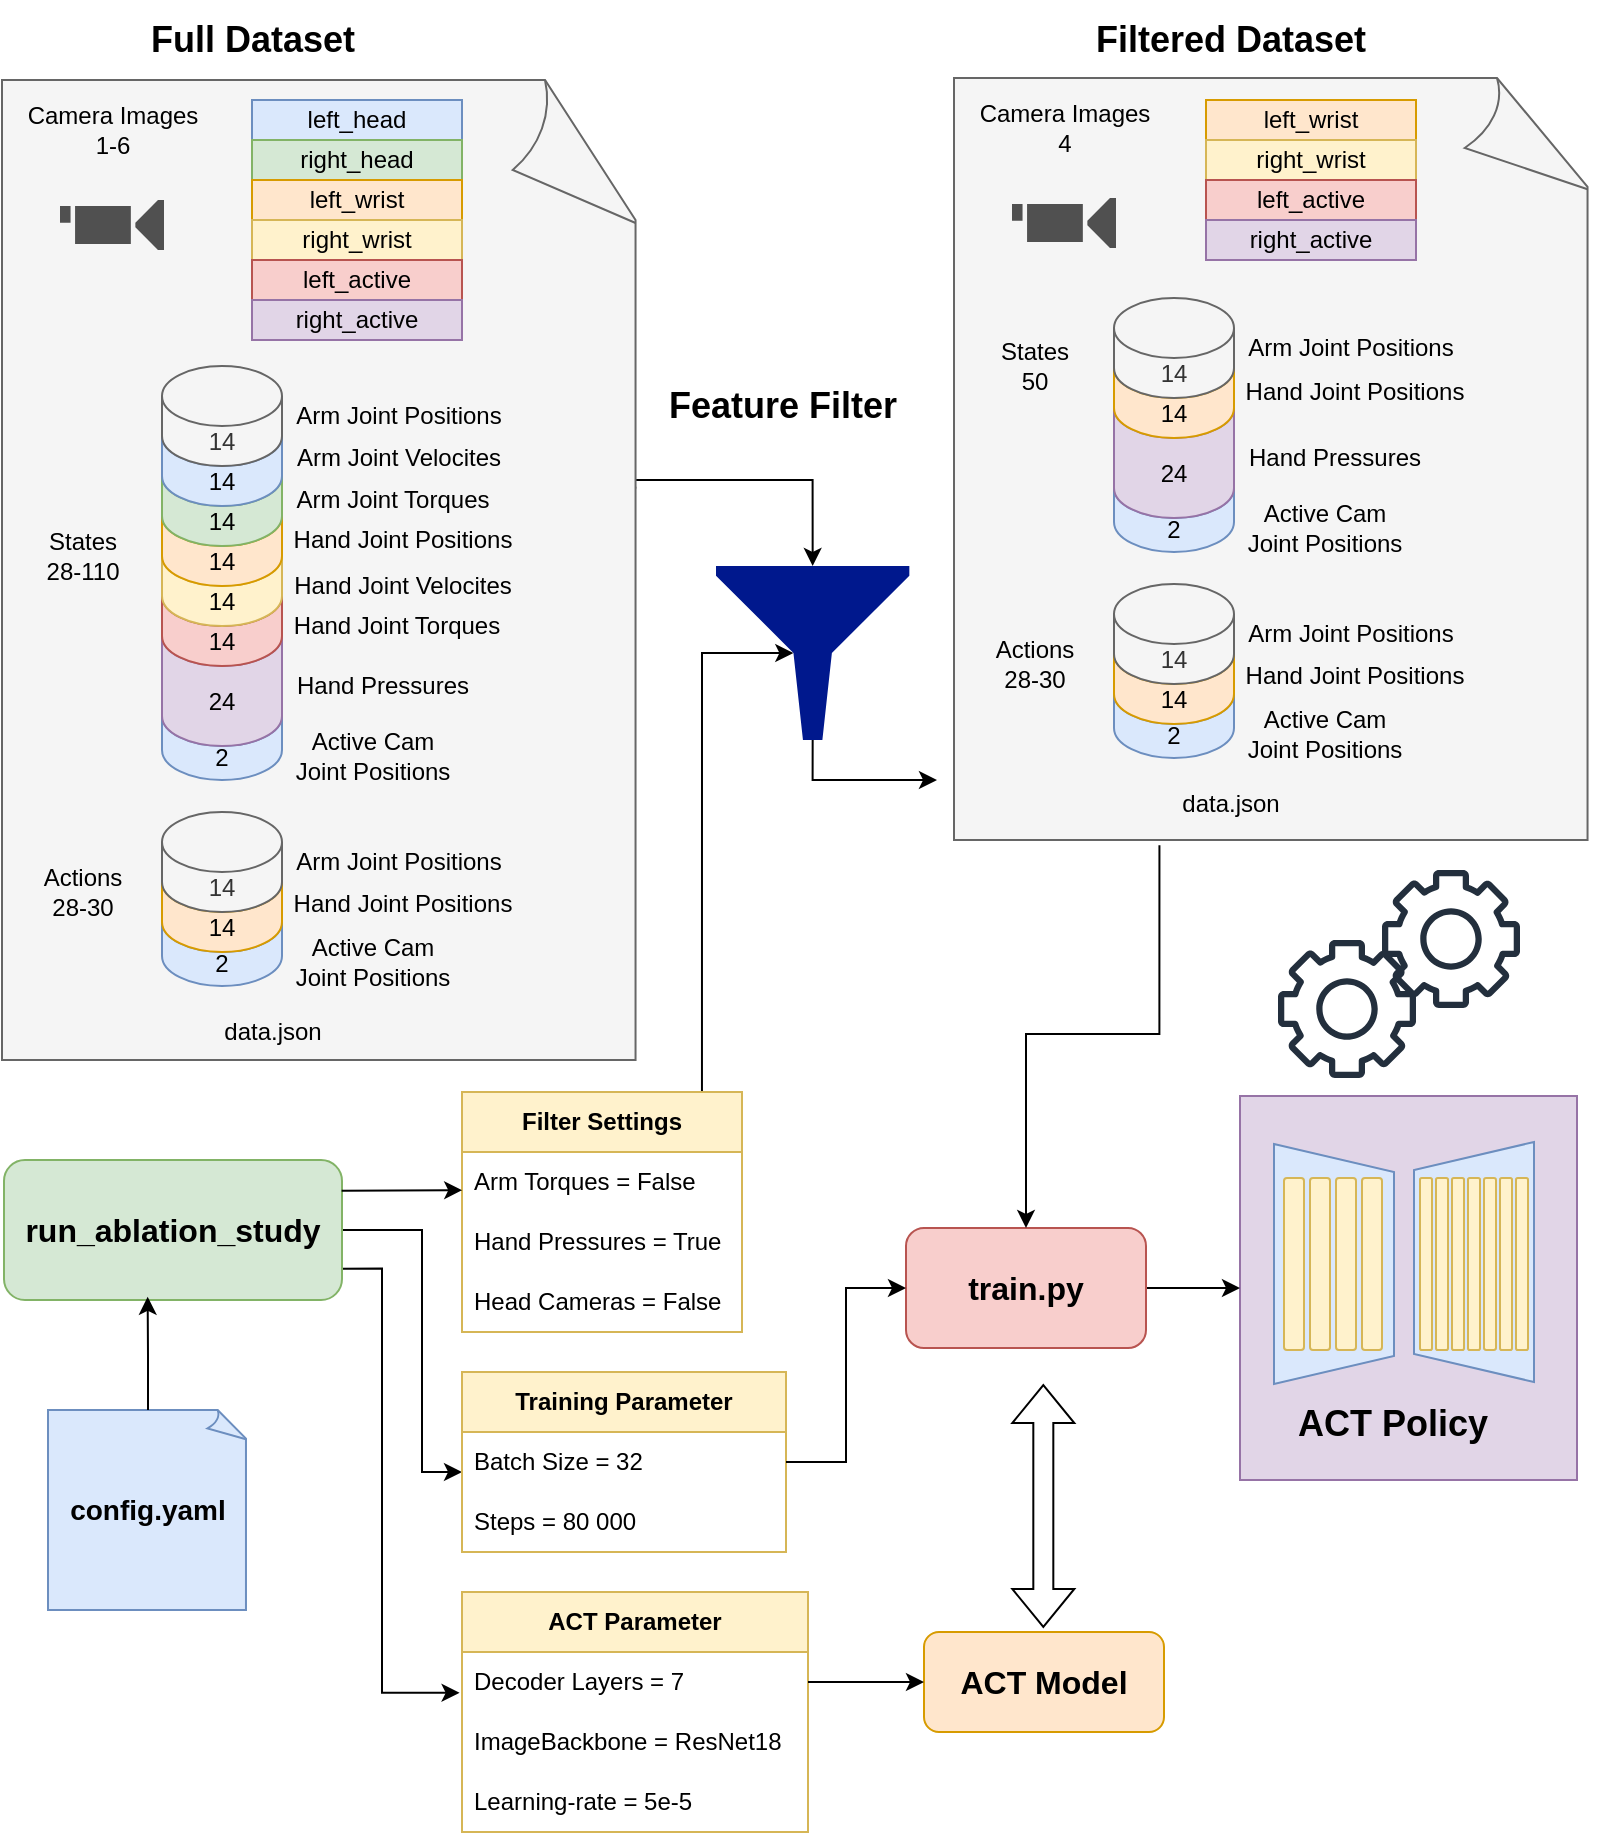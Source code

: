 <mxfile version="28.1.2">
  <diagram name="Bip-ACT-Architecture" id="gT_64YqKhKB-KRTLa8XP">
    <mxGraphModel dx="1595" dy="998" grid="1" gridSize="10" guides="1" tooltips="1" connect="1" arrows="1" fold="1" page="1" pageScale="1" pageWidth="810" pageHeight="925" math="0" shadow="0">
      <root>
        <mxCell id="0" />
        <mxCell id="1" parent="0" />
        <mxCell id="4KxzYod9J9JX9YI3FSrh-114" value="" style="rounded=0;whiteSpace=wrap;html=1;fillColor=#e1d5e7;strokeColor=#9673a6;" parent="1" vertex="1">
          <mxGeometry x="627" y="549" width="168.5" height="192" as="geometry" />
        </mxCell>
        <mxCell id="4KxzYod9J9JX9YI3FSrh-44" value="" style="edgeStyle=orthogonalEdgeStyle;rounded=0;orthogonalLoop=1;jettySize=auto;html=1;entryX=0.5;entryY=0;entryDx=0;entryDy=0;entryPerimeter=0;exitX=0.991;exitY=0.416;exitDx=0;exitDy=0;exitPerimeter=0;" parent="1" source="4KxzYod9J9JX9YI3FSrh-20" target="4KxzYod9J9JX9YI3FSrh-2" edge="1">
          <mxGeometry relative="1" as="geometry">
            <Array as="points">
              <mxPoint x="324" y="245" />
              <mxPoint x="324" y="241" />
              <mxPoint x="413" y="241" />
            </Array>
          </mxGeometry>
        </mxCell>
        <mxCell id="4KxzYod9J9JX9YI3FSrh-20" value="" style="whiteSpace=wrap;html=1;shape=mxgraph.basic.document;fillColor=#f5f5f5;fontColor=#333333;strokeColor=#666666;" parent="1" vertex="1">
          <mxGeometry x="8" y="41" width="320" height="490" as="geometry" />
        </mxCell>
        <mxCell id="4KxzYod9J9JX9YI3FSrh-41" value="2" style="shape=cylinder3;whiteSpace=wrap;html=1;boundedLbl=1;backgroundOutline=1;size=15;fillColor=#dae8fc;strokeColor=#6c8ebf;" parent="1" vertex="1">
          <mxGeometry x="88" y="344" width="60" height="47" as="geometry" />
        </mxCell>
        <mxCell id="4KxzYod9J9JX9YI3FSrh-103" style="edgeStyle=orthogonalEdgeStyle;rounded=0;orthogonalLoop=1;jettySize=auto;html=1;exitX=0.5;exitY=1;exitDx=0;exitDy=0;exitPerimeter=0;" parent="1" source="4KxzYod9J9JX9YI3FSrh-2" edge="1">
          <mxGeometry relative="1" as="geometry">
            <mxPoint x="475" y="391" as="targetPoint" />
          </mxGeometry>
        </mxCell>
        <mxCell id="4KxzYod9J9JX9YI3FSrh-2" value="" style="sketch=0;aspect=fixed;pointerEvents=1;shadow=0;dashed=0;html=1;strokeColor=none;labelPosition=center;verticalLabelPosition=bottom;verticalAlign=top;align=center;fillColor=#00188D;shape=mxgraph.mscae.enterprise.filter" parent="1" vertex="1">
          <mxGeometry x="365" y="284" width="96.67" height="87" as="geometry" />
        </mxCell>
        <mxCell id="4KxzYod9J9JX9YI3FSrh-4" value="24" style="shape=cylinder3;whiteSpace=wrap;html=1;boundedLbl=1;backgroundOutline=1;size=15;fillColor=#e1d5e7;strokeColor=#9673a6;" parent="1" vertex="1">
          <mxGeometry x="88" y="304" width="60" height="70" as="geometry" />
        </mxCell>
        <mxCell id="4KxzYod9J9JX9YI3FSrh-5" value="&lt;b&gt;&lt;font style=&quot;font-size: 14px;&quot;&gt;config.yaml&lt;/font&gt;&lt;/b&gt;" style="whiteSpace=wrap;html=1;shape=mxgraph.basic.document;fillColor=#dae8fc;strokeColor=#6c8ebf;" parent="1" vertex="1">
          <mxGeometry x="31" y="706" width="100" height="100" as="geometry" />
        </mxCell>
        <mxCell id="4KxzYod9J9JX9YI3FSrh-120" style="edgeStyle=orthogonalEdgeStyle;rounded=0;orthogonalLoop=1;jettySize=auto;html=1;exitX=1;exitY=0.5;exitDx=0;exitDy=0;entryX=0;entryY=0.5;entryDx=0;entryDy=0;" parent="1" source="4KxzYod9J9JX9YI3FSrh-8" target="4KxzYod9J9JX9YI3FSrh-114" edge="1">
          <mxGeometry relative="1" as="geometry" />
        </mxCell>
        <mxCell id="4KxzYod9J9JX9YI3FSrh-8" value="&lt;b&gt;&lt;font style=&quot;font-size: 16px;&quot;&gt;train.py&lt;/font&gt;&lt;/b&gt;" style="rounded=1;whiteSpace=wrap;html=1;fillColor=#f8cecc;strokeColor=#b85450;" parent="1" vertex="1">
          <mxGeometry x="460" y="615" width="120" height="60" as="geometry" />
        </mxCell>
        <mxCell id="4KxzYod9J9JX9YI3FSrh-10" value="&lt;b&gt;&lt;font style=&quot;font-size: 18px;&quot;&gt;Full Dataset&lt;/font&gt;&lt;/b&gt;" style="text;html=1;align=center;verticalAlign=middle;resizable=0;points=[];autosize=1;strokeColor=none;fillColor=none;" parent="1" vertex="1">
          <mxGeometry x="68" y="1" width="130" height="40" as="geometry" />
        </mxCell>
        <mxCell id="4KxzYod9J9JX9YI3FSrh-15" value="Hand Pressures" style="text;html=1;align=center;verticalAlign=middle;resizable=0;points=[];autosize=1;strokeColor=none;fillColor=none;" parent="1" vertex="1">
          <mxGeometry x="143" y="329" width="110" height="30" as="geometry" />
        </mxCell>
        <mxCell id="4KxzYod9J9JX9YI3FSrh-17" value="Arm Joint Velocites" style="text;html=1;align=center;verticalAlign=middle;resizable=0;points=[];autosize=1;strokeColor=none;fillColor=none;" parent="1" vertex="1">
          <mxGeometry x="141" y="215" width="130" height="30" as="geometry" />
        </mxCell>
        <mxCell id="4KxzYod9J9JX9YI3FSrh-18" value="" style="sketch=0;pointerEvents=1;shadow=0;dashed=0;html=1;strokeColor=none;fillColor=#505050;labelPosition=center;verticalLabelPosition=bottom;verticalAlign=top;outlineConnect=0;align=center;shape=mxgraph.office.devices.video_camera;" parent="1" vertex="1">
          <mxGeometry x="37" y="101" width="52" height="25" as="geometry" />
        </mxCell>
        <mxCell id="4KxzYod9J9JX9YI3FSrh-21" value="data.json" style="text;html=1;align=center;verticalAlign=middle;resizable=0;points=[];autosize=1;strokeColor=none;fillColor=none;" parent="1" vertex="1">
          <mxGeometry x="108" y="502" width="70" height="30" as="geometry" />
        </mxCell>
        <mxCell id="4KxzYod9J9JX9YI3FSrh-22" value="States&lt;div&gt;28-110&lt;/div&gt;" style="text;html=1;align=center;verticalAlign=middle;resizable=0;points=[];autosize=1;strokeColor=none;fillColor=none;" parent="1" vertex="1">
          <mxGeometry x="18" y="259" width="60" height="40" as="geometry" />
        </mxCell>
        <mxCell id="4KxzYod9J9JX9YI3FSrh-23" value="Actions&lt;div&gt;28-30&lt;/div&gt;" style="text;html=1;align=center;verticalAlign=middle;resizable=0;points=[];autosize=1;strokeColor=none;fillColor=none;" parent="1" vertex="1">
          <mxGeometry x="18" y="427" width="60" height="40" as="geometry" />
        </mxCell>
        <mxCell id="4KxzYod9J9JX9YI3FSrh-24" value="Camera Images&lt;div&gt;1-6&lt;/div&gt;" style="text;html=1;align=center;verticalAlign=middle;resizable=0;points=[];autosize=1;strokeColor=none;fillColor=none;" parent="1" vertex="1">
          <mxGeometry x="8" y="46" width="110" height="40" as="geometry" />
        </mxCell>
        <mxCell id="4KxzYod9J9JX9YI3FSrh-25" value="left_head" style="rounded=0;whiteSpace=wrap;html=1;fillColor=#dae8fc;strokeColor=#6c8ebf;" parent="1" vertex="1">
          <mxGeometry x="133" y="51" width="105" height="20" as="geometry" />
        </mxCell>
        <mxCell id="4KxzYod9J9JX9YI3FSrh-26" value="right_head" style="rounded=0;whiteSpace=wrap;html=1;fillColor=#d5e8d4;strokeColor=#82b366;" parent="1" vertex="1">
          <mxGeometry x="133" y="71" width="105" height="20" as="geometry" />
        </mxCell>
        <mxCell id="4KxzYod9J9JX9YI3FSrh-27" value="left_wrist" style="rounded=0;whiteSpace=wrap;html=1;fillColor=#ffe6cc;strokeColor=#d79b00;" parent="1" vertex="1">
          <mxGeometry x="133" y="91" width="105" height="20" as="geometry" />
        </mxCell>
        <mxCell id="4KxzYod9J9JX9YI3FSrh-28" value="right_wrist" style="rounded=0;whiteSpace=wrap;html=1;fillColor=#fff2cc;strokeColor=#d6b656;" parent="1" vertex="1">
          <mxGeometry x="133" y="111" width="105" height="20" as="geometry" />
        </mxCell>
        <mxCell id="4KxzYod9J9JX9YI3FSrh-29" value="left_active" style="rounded=0;whiteSpace=wrap;html=1;fillColor=#f8cecc;strokeColor=#b85450;" parent="1" vertex="1">
          <mxGeometry x="133" y="131" width="105" height="20" as="geometry" />
        </mxCell>
        <mxCell id="4KxzYod9J9JX9YI3FSrh-30" value="right_active" style="rounded=0;whiteSpace=wrap;html=1;fillColor=#e1d5e7;strokeColor=#9673a6;" parent="1" vertex="1">
          <mxGeometry x="133" y="151" width="105" height="20" as="geometry" />
        </mxCell>
        <mxCell id="4KxzYod9J9JX9YI3FSrh-32" value="14" style="shape=cylinder3;whiteSpace=wrap;html=1;boundedLbl=1;backgroundOutline=1;size=15;fillColor=#f8cecc;strokeColor=#b85450;" parent="1" vertex="1">
          <mxGeometry x="88" y="284" width="60" height="50" as="geometry" />
        </mxCell>
        <mxCell id="4KxzYod9J9JX9YI3FSrh-31" value="Arm Joint Torques" style="text;html=1;align=center;verticalAlign=middle;resizable=0;points=[];autosize=1;strokeColor=none;fillColor=none;" parent="1" vertex="1">
          <mxGeometry x="143" y="236" width="120" height="30" as="geometry" />
        </mxCell>
        <mxCell id="4KxzYod9J9JX9YI3FSrh-33" value="14" style="shape=cylinder3;whiteSpace=wrap;html=1;boundedLbl=1;backgroundOutline=1;size=15;fillColor=#fff2cc;strokeColor=#d6b656;" parent="1" vertex="1">
          <mxGeometry x="88" y="264" width="60" height="50" as="geometry" />
        </mxCell>
        <mxCell id="4KxzYod9J9JX9YI3FSrh-14" value="14" style="shape=cylinder3;whiteSpace=wrap;html=1;boundedLbl=1;backgroundOutline=1;size=15;fillColor=#ffe6cc;strokeColor=#d79b00;" parent="1" vertex="1">
          <mxGeometry x="88" y="244" width="60" height="50" as="geometry" />
        </mxCell>
        <mxCell id="4KxzYod9J9JX9YI3FSrh-16" value="14" style="shape=cylinder3;whiteSpace=wrap;html=1;boundedLbl=1;backgroundOutline=1;size=15;fillColor=#d5e8d4;strokeColor=#82b366;" parent="1" vertex="1">
          <mxGeometry x="88" y="224" width="60" height="50" as="geometry" />
        </mxCell>
        <mxCell id="4KxzYod9J9JX9YI3FSrh-34" value="14" style="shape=cylinder3;whiteSpace=wrap;html=1;boundedLbl=1;backgroundOutline=1;size=15;fillColor=#dae8fc;strokeColor=#6c8ebf;" parent="1" vertex="1">
          <mxGeometry x="88" y="204" width="60" height="50" as="geometry" />
        </mxCell>
        <mxCell id="4KxzYod9J9JX9YI3FSrh-35" value="Arm Joint Positions" style="text;html=1;align=center;verticalAlign=middle;resizable=0;points=[];autosize=1;strokeColor=none;fillColor=none;" parent="1" vertex="1">
          <mxGeometry x="141" y="194" width="130" height="30" as="geometry" />
        </mxCell>
        <mxCell id="4KxzYod9J9JX9YI3FSrh-37" value="Hand Joint Velocites" style="text;html=1;align=center;verticalAlign=middle;resizable=0;points=[];autosize=1;strokeColor=none;fillColor=none;" parent="1" vertex="1">
          <mxGeometry x="143" y="279" width="130" height="30" as="geometry" />
        </mxCell>
        <mxCell id="4KxzYod9J9JX9YI3FSrh-38" value="Hand Joint Torques" style="text;html=1;align=center;verticalAlign=middle;resizable=0;points=[];autosize=1;strokeColor=none;fillColor=none;" parent="1" vertex="1">
          <mxGeometry x="140" y="299" width="130" height="30" as="geometry" />
        </mxCell>
        <mxCell id="4KxzYod9J9JX9YI3FSrh-39" value="Hand Joint Positions" style="text;html=1;align=center;verticalAlign=middle;resizable=0;points=[];autosize=1;strokeColor=none;fillColor=none;" parent="1" vertex="1">
          <mxGeometry x="143" y="256" width="130" height="30" as="geometry" />
        </mxCell>
        <mxCell id="4KxzYod9J9JX9YI3FSrh-40" value="14" style="shape=cylinder3;whiteSpace=wrap;html=1;boundedLbl=1;backgroundOutline=1;size=15;fillColor=#f5f5f5;strokeColor=#666666;fontColor=#333333;" parent="1" vertex="1">
          <mxGeometry x="88" y="184" width="60" height="50" as="geometry" />
        </mxCell>
        <mxCell id="4KxzYod9J9JX9YI3FSrh-42" value="Active Cam&lt;div&gt;Joint Positions&lt;/div&gt;" style="text;html=1;align=center;verticalAlign=middle;resizable=0;points=[];autosize=1;strokeColor=none;fillColor=none;" parent="1" vertex="1">
          <mxGeometry x="143" y="359" width="100" height="40" as="geometry" />
        </mxCell>
        <mxCell id="4KxzYod9J9JX9YI3FSrh-43" value="&lt;font style=&quot;font-size: 18px;&quot;&gt;&lt;b style=&quot;&quot;&gt;Feature Filter&lt;/b&gt;&lt;/font&gt;" style="text;html=1;align=center;verticalAlign=middle;resizable=0;points=[];autosize=1;strokeColor=none;fillColor=none;" parent="1" vertex="1">
          <mxGeometry x="328" y="184" width="140" height="40" as="geometry" />
        </mxCell>
        <mxCell id="4KxzYod9J9JX9YI3FSrh-45" value="2" style="shape=cylinder3;whiteSpace=wrap;html=1;boundedLbl=1;backgroundOutline=1;size=15;fillColor=#dae8fc;strokeColor=#6c8ebf;" parent="1" vertex="1">
          <mxGeometry x="88" y="447" width="60" height="47" as="geometry" />
        </mxCell>
        <mxCell id="4KxzYod9J9JX9YI3FSrh-46" value="14" style="shape=cylinder3;whiteSpace=wrap;html=1;boundedLbl=1;backgroundOutline=1;size=15;fillColor=#ffe6cc;strokeColor=#d79b00;" parent="1" vertex="1">
          <mxGeometry x="88" y="427" width="60" height="50" as="geometry" />
        </mxCell>
        <mxCell id="4KxzYod9J9JX9YI3FSrh-47" value="Arm Joint Positions" style="text;html=1;align=center;verticalAlign=middle;resizable=0;points=[];autosize=1;strokeColor=none;fillColor=none;" parent="1" vertex="1">
          <mxGeometry x="141" y="417" width="130" height="30" as="geometry" />
        </mxCell>
        <mxCell id="4KxzYod9J9JX9YI3FSrh-48" value="Hand Joint Positions" style="text;html=1;align=center;verticalAlign=middle;resizable=0;points=[];autosize=1;strokeColor=none;fillColor=none;" parent="1" vertex="1">
          <mxGeometry x="143" y="438" width="130" height="30" as="geometry" />
        </mxCell>
        <mxCell id="4KxzYod9J9JX9YI3FSrh-49" value="14" style="shape=cylinder3;whiteSpace=wrap;html=1;boundedLbl=1;backgroundOutline=1;size=15;fillColor=#f5f5f5;strokeColor=#666666;fontColor=#333333;" parent="1" vertex="1">
          <mxGeometry x="88" y="407" width="60" height="50" as="geometry" />
        </mxCell>
        <mxCell id="4KxzYod9J9JX9YI3FSrh-50" value="Active Cam&lt;div&gt;Joint Positions&lt;/div&gt;" style="text;html=1;align=center;verticalAlign=middle;resizable=0;points=[];autosize=1;strokeColor=none;fillColor=none;" parent="1" vertex="1">
          <mxGeometry x="143" y="462" width="100" height="40" as="geometry" />
        </mxCell>
        <mxCell id="OsjNQ7yL5HzrJW9Y9b05-1" style="edgeStyle=orthogonalEdgeStyle;rounded=0;orthogonalLoop=1;jettySize=auto;html=1;exitX=0.996;exitY=0.776;exitDx=0;exitDy=0;entryX=-0.007;entryY=0.681;entryDx=0;entryDy=0;entryPerimeter=0;exitPerimeter=0;" edge="1" parent="1" source="4KxzYod9J9JX9YI3FSrh-51" target="4KxzYod9J9JX9YI3FSrh-60">
          <mxGeometry relative="1" as="geometry">
            <mxPoint x="218" y="847" as="targetPoint" />
            <mxPoint x="177.5" y="623.5" as="sourcePoint" />
            <Array as="points">
              <mxPoint x="198" y="635" />
              <mxPoint x="198" y="847" />
            </Array>
          </mxGeometry>
        </mxCell>
        <mxCell id="OsjNQ7yL5HzrJW9Y9b05-2" style="edgeStyle=orthogonalEdgeStyle;rounded=0;orthogonalLoop=1;jettySize=auto;html=1;exitX=1;exitY=0.5;exitDx=0;exitDy=0;entryX=0;entryY=0.667;entryDx=0;entryDy=0;entryPerimeter=0;" edge="1" parent="1" source="4KxzYod9J9JX9YI3FSrh-51" target="4KxzYod9J9JX9YI3FSrh-64">
          <mxGeometry relative="1" as="geometry">
            <mxPoint x="218" y="737" as="targetPoint" />
            <Array as="points">
              <mxPoint x="218" y="616" />
              <mxPoint x="218" y="737" />
            </Array>
          </mxGeometry>
        </mxCell>
        <mxCell id="4KxzYod9J9JX9YI3FSrh-51" value="&lt;font style=&quot;font-size: 16px;&quot;&gt;&lt;b&gt;run_ablation_study&lt;/b&gt;&lt;/font&gt;" style="rounded=1;whiteSpace=wrap;html=1;fillColor=#d5e8d4;strokeColor=#82b366;" parent="1" vertex="1">
          <mxGeometry x="9" y="581" width="169" height="70" as="geometry" />
        </mxCell>
        <mxCell id="4KxzYod9J9JX9YI3FSrh-67" style="edgeStyle=orthogonalEdgeStyle;rounded=0;orthogonalLoop=1;jettySize=auto;html=1;exitX=0.857;exitY=0;exitDx=0;exitDy=0;entryX=0.4;entryY=0.5;entryDx=0;entryDy=0;entryPerimeter=0;exitPerimeter=0;" parent="1" source="4KxzYod9J9JX9YI3FSrh-54" target="4KxzYod9J9JX9YI3FSrh-2" edge="1">
          <mxGeometry relative="1" as="geometry">
            <mxPoint x="408" y="322" as="targetPoint" />
            <mxPoint x="408" y="542" as="sourcePoint" />
            <Array as="points">
              <mxPoint x="358" y="328" />
            </Array>
          </mxGeometry>
        </mxCell>
        <mxCell id="4KxzYod9J9JX9YI3FSrh-54" value="&lt;b&gt;Filter Settings&lt;/b&gt;" style="swimlane;fontStyle=0;childLayout=stackLayout;horizontal=1;startSize=30;horizontalStack=0;resizeParent=1;resizeParentMax=0;resizeLast=0;collapsible=1;marginBottom=0;whiteSpace=wrap;html=1;fillColor=#fff2cc;strokeColor=#d6b656;" parent="1" vertex="1">
          <mxGeometry x="238" y="547" width="140" height="120" as="geometry" />
        </mxCell>
        <mxCell id="4KxzYod9J9JX9YI3FSrh-55" value="Arm Torques = False" style="text;strokeColor=none;fillColor=none;align=left;verticalAlign=middle;spacingLeft=4;spacingRight=4;overflow=hidden;points=[[0,0.5],[1,0.5]];portConstraint=eastwest;rotatable=0;whiteSpace=wrap;html=1;" parent="4KxzYod9J9JX9YI3FSrh-54" vertex="1">
          <mxGeometry y="30" width="140" height="30" as="geometry" />
        </mxCell>
        <mxCell id="4KxzYod9J9JX9YI3FSrh-56" value="Hand Pressures = True" style="text;strokeColor=none;fillColor=none;align=left;verticalAlign=middle;spacingLeft=4;spacingRight=4;overflow=hidden;points=[[0,0.5],[1,0.5]];portConstraint=eastwest;rotatable=0;whiteSpace=wrap;html=1;" parent="4KxzYod9J9JX9YI3FSrh-54" vertex="1">
          <mxGeometry y="60" width="140" height="30" as="geometry" />
        </mxCell>
        <mxCell id="4KxzYod9J9JX9YI3FSrh-57" value="Head Cameras = False" style="text;strokeColor=none;fillColor=none;align=left;verticalAlign=middle;spacingLeft=4;spacingRight=4;overflow=hidden;points=[[0,0.5],[1,0.5]];portConstraint=eastwest;rotatable=0;whiteSpace=wrap;html=1;" parent="4KxzYod9J9JX9YI3FSrh-54" vertex="1">
          <mxGeometry y="90" width="140" height="30" as="geometry" />
        </mxCell>
        <mxCell id="4KxzYod9J9JX9YI3FSrh-58" style="edgeStyle=orthogonalEdgeStyle;rounded=0;orthogonalLoop=1;jettySize=auto;html=1;exitX=0.999;exitY=0.22;exitDx=0;exitDy=0;entryX=0.001;entryY=0.635;entryDx=0;entryDy=0;entryPerimeter=0;exitPerimeter=0;" parent="1" source="4KxzYod9J9JX9YI3FSrh-51" target="4KxzYod9J9JX9YI3FSrh-55" edge="1">
          <mxGeometry relative="1" as="geometry">
            <Array as="points">
              <mxPoint x="238" y="596" />
            </Array>
          </mxGeometry>
        </mxCell>
        <mxCell id="4KxzYod9J9JX9YI3FSrh-59" value="&lt;b&gt;ACT Parameter&lt;/b&gt;" style="swimlane;fontStyle=0;childLayout=stackLayout;horizontal=1;startSize=30;horizontalStack=0;resizeParent=1;resizeParentMax=0;resizeLast=0;collapsible=1;marginBottom=0;whiteSpace=wrap;html=1;fillColor=#fff2cc;strokeColor=#d6b656;" parent="1" vertex="1">
          <mxGeometry x="238" y="797" width="173" height="120" as="geometry" />
        </mxCell>
        <mxCell id="4KxzYod9J9JX9YI3FSrh-60" value="&lt;span style=&quot;background-color: transparent; color: light-dark(rgb(0, 0, 0), rgb(255, 255, 255));&quot;&gt;Decoder Layers = 7&lt;/span&gt;" style="text;strokeColor=none;fillColor=none;align=left;verticalAlign=middle;spacingLeft=4;spacingRight=4;overflow=hidden;points=[[0,0.5],[1,0.5]];portConstraint=eastwest;rotatable=0;whiteSpace=wrap;html=1;" parent="4KxzYod9J9JX9YI3FSrh-59" vertex="1">
          <mxGeometry y="30" width="173" height="30" as="geometry" />
        </mxCell>
        <mxCell id="4KxzYod9J9JX9YI3FSrh-61" value="ImageBackbone = ResNet18" style="text;strokeColor=none;fillColor=none;align=left;verticalAlign=middle;spacingLeft=4;spacingRight=4;overflow=hidden;points=[[0,0.5],[1,0.5]];portConstraint=eastwest;rotatable=0;whiteSpace=wrap;html=1;" parent="4KxzYod9J9JX9YI3FSrh-59" vertex="1">
          <mxGeometry y="60" width="173" height="30" as="geometry" />
        </mxCell>
        <mxCell id="4KxzYod9J9JX9YI3FSrh-62" value="Learning-rate = 5e-5" style="text;strokeColor=none;fillColor=none;align=left;verticalAlign=middle;spacingLeft=4;spacingRight=4;overflow=hidden;points=[[0,0.5],[1,0.5]];portConstraint=eastwest;rotatable=0;whiteSpace=wrap;html=1;" parent="4KxzYod9J9JX9YI3FSrh-59" vertex="1">
          <mxGeometry y="90" width="173" height="30" as="geometry" />
        </mxCell>
        <mxCell id="4KxzYod9J9JX9YI3FSrh-63" value="&lt;b&gt;Training Parameter&lt;/b&gt;" style="swimlane;fontStyle=0;childLayout=stackLayout;horizontal=1;startSize=30;horizontalStack=0;resizeParent=1;resizeParentMax=0;resizeLast=0;collapsible=1;marginBottom=0;whiteSpace=wrap;html=1;fillColor=#fff2cc;strokeColor=#d6b656;" parent="1" vertex="1">
          <mxGeometry x="238" y="687" width="162" height="90" as="geometry" />
        </mxCell>
        <mxCell id="4KxzYod9J9JX9YI3FSrh-64" value="Batch Size = 32&amp;nbsp;" style="text;strokeColor=none;fillColor=none;align=left;verticalAlign=middle;spacingLeft=4;spacingRight=4;overflow=hidden;points=[[0,0.5],[1,0.5]];portConstraint=eastwest;rotatable=0;whiteSpace=wrap;html=1;" parent="4KxzYod9J9JX9YI3FSrh-63" vertex="1">
          <mxGeometry y="30" width="162" height="30" as="geometry" />
        </mxCell>
        <mxCell id="4KxzYod9J9JX9YI3FSrh-65" value="Steps = 80 000" style="text;strokeColor=none;fillColor=none;align=left;verticalAlign=middle;spacingLeft=4;spacingRight=4;overflow=hidden;points=[[0,0.5],[1,0.5]];portConstraint=eastwest;rotatable=0;whiteSpace=wrap;html=1;" parent="4KxzYod9J9JX9YI3FSrh-63" vertex="1">
          <mxGeometry y="60" width="162" height="30" as="geometry" />
        </mxCell>
        <mxCell id="4KxzYod9J9JX9YI3FSrh-68" value="" style="whiteSpace=wrap;html=1;shape=mxgraph.basic.document;fillColor=#f5f5f5;fontColor=#333333;strokeColor=#666666;" parent="1" vertex="1">
          <mxGeometry x="484" y="40" width="320" height="381" as="geometry" />
        </mxCell>
        <mxCell id="4KxzYod9J9JX9YI3FSrh-69" value="2" style="shape=cylinder3;whiteSpace=wrap;html=1;boundedLbl=1;backgroundOutline=1;size=15;fillColor=#dae8fc;strokeColor=#6c8ebf;" parent="1" vertex="1">
          <mxGeometry x="564" y="230" width="60" height="47" as="geometry" />
        </mxCell>
        <mxCell id="4KxzYod9J9JX9YI3FSrh-70" value="24" style="shape=cylinder3;whiteSpace=wrap;html=1;boundedLbl=1;backgroundOutline=1;size=15;fillColor=#e1d5e7;strokeColor=#9673a6;" parent="1" vertex="1">
          <mxGeometry x="564" y="190" width="60" height="70" as="geometry" />
        </mxCell>
        <mxCell id="4KxzYod9J9JX9YI3FSrh-71" value="Hand Pressures" style="text;html=1;align=center;verticalAlign=middle;resizable=0;points=[];autosize=1;strokeColor=none;fillColor=none;" parent="1" vertex="1">
          <mxGeometry x="619" y="215" width="110" height="30" as="geometry" />
        </mxCell>
        <mxCell id="4KxzYod9J9JX9YI3FSrh-73" value="" style="sketch=0;pointerEvents=1;shadow=0;dashed=0;html=1;strokeColor=none;fillColor=#505050;labelPosition=center;verticalLabelPosition=bottom;verticalAlign=top;outlineConnect=0;align=center;shape=mxgraph.office.devices.video_camera;" parent="1" vertex="1">
          <mxGeometry x="513" y="100" width="52" height="25" as="geometry" />
        </mxCell>
        <mxCell id="4KxzYod9J9JX9YI3FSrh-115" style="edgeStyle=orthogonalEdgeStyle;rounded=0;orthogonalLoop=1;jettySize=auto;html=1;exitX=0.321;exitY=1.007;exitDx=0;exitDy=0;exitPerimeter=0;" parent="1" source="4KxzYod9J9JX9YI3FSrh-68" target="4KxzYod9J9JX9YI3FSrh-8" edge="1">
          <mxGeometry relative="1" as="geometry">
            <mxPoint x="622" y="418" as="sourcePoint" />
          </mxGeometry>
        </mxCell>
        <mxCell id="4KxzYod9J9JX9YI3FSrh-74" value="data.json" style="text;html=1;align=center;verticalAlign=middle;resizable=0;points=[];autosize=1;strokeColor=none;fillColor=none;" parent="1" vertex="1">
          <mxGeometry x="587" y="388" width="70" height="30" as="geometry" />
        </mxCell>
        <mxCell id="4KxzYod9J9JX9YI3FSrh-75" value="States&lt;div&gt;50&lt;/div&gt;" style="text;html=1;align=center;verticalAlign=middle;resizable=0;points=[];autosize=1;strokeColor=none;fillColor=none;" parent="1" vertex="1">
          <mxGeometry x="494" y="164" width="60" height="40" as="geometry" />
        </mxCell>
        <mxCell id="4KxzYod9J9JX9YI3FSrh-76" value="Actions&lt;div&gt;28-30&lt;/div&gt;" style="text;html=1;align=center;verticalAlign=middle;resizable=0;points=[];autosize=1;strokeColor=none;fillColor=none;" parent="1" vertex="1">
          <mxGeometry x="494" y="313" width="60" height="40" as="geometry" />
        </mxCell>
        <mxCell id="4KxzYod9J9JX9YI3FSrh-77" value="Camera Images&lt;div&gt;4&lt;/div&gt;" style="text;html=1;align=center;verticalAlign=middle;resizable=0;points=[];autosize=1;strokeColor=none;fillColor=none;" parent="1" vertex="1">
          <mxGeometry x="484" y="45" width="110" height="40" as="geometry" />
        </mxCell>
        <mxCell id="4KxzYod9J9JX9YI3FSrh-80" value="left_wrist" style="rounded=0;whiteSpace=wrap;html=1;fillColor=#ffe6cc;strokeColor=#d79b00;" parent="1" vertex="1">
          <mxGeometry x="610" y="51" width="105" height="20" as="geometry" />
        </mxCell>
        <mxCell id="4KxzYod9J9JX9YI3FSrh-81" value="right_wrist" style="rounded=0;whiteSpace=wrap;html=1;fillColor=#fff2cc;strokeColor=#d6b656;" parent="1" vertex="1">
          <mxGeometry x="610" y="71" width="105" height="20" as="geometry" />
        </mxCell>
        <mxCell id="4KxzYod9J9JX9YI3FSrh-82" value="left_active" style="rounded=0;whiteSpace=wrap;html=1;fillColor=#f8cecc;strokeColor=#b85450;" parent="1" vertex="1">
          <mxGeometry x="610" y="91" width="105" height="20" as="geometry" />
        </mxCell>
        <mxCell id="4KxzYod9J9JX9YI3FSrh-83" value="right_active" style="rounded=0;whiteSpace=wrap;html=1;fillColor=#e1d5e7;strokeColor=#9673a6;" parent="1" vertex="1">
          <mxGeometry x="610" y="111" width="105" height="20" as="geometry" />
        </mxCell>
        <mxCell id="4KxzYod9J9JX9YI3FSrh-87" value="14" style="shape=cylinder3;whiteSpace=wrap;html=1;boundedLbl=1;backgroundOutline=1;size=15;fillColor=#ffe6cc;strokeColor=#d79b00;" parent="1" vertex="1">
          <mxGeometry x="564" y="170" width="60" height="50" as="geometry" />
        </mxCell>
        <mxCell id="4KxzYod9J9JX9YI3FSrh-90" value="Arm Joint Positions" style="text;html=1;align=center;verticalAlign=middle;resizable=0;points=[];autosize=1;strokeColor=none;fillColor=none;" parent="1" vertex="1">
          <mxGeometry x="617" y="160" width="130" height="30" as="geometry" />
        </mxCell>
        <mxCell id="4KxzYod9J9JX9YI3FSrh-93" value="Hand Joint Positions" style="text;html=1;align=center;verticalAlign=middle;resizable=0;points=[];autosize=1;strokeColor=none;fillColor=none;" parent="1" vertex="1">
          <mxGeometry x="619" y="182" width="130" height="30" as="geometry" />
        </mxCell>
        <mxCell id="4KxzYod9J9JX9YI3FSrh-94" value="14" style="shape=cylinder3;whiteSpace=wrap;html=1;boundedLbl=1;backgroundOutline=1;size=15;fillColor=#f5f5f5;strokeColor=#666666;fontColor=#333333;" parent="1" vertex="1">
          <mxGeometry x="564" y="150" width="60" height="50" as="geometry" />
        </mxCell>
        <mxCell id="4KxzYod9J9JX9YI3FSrh-95" value="Active Cam&lt;div&gt;Joint Positions&lt;/div&gt;" style="text;html=1;align=center;verticalAlign=middle;resizable=0;points=[];autosize=1;strokeColor=none;fillColor=none;" parent="1" vertex="1">
          <mxGeometry x="619" y="245" width="100" height="40" as="geometry" />
        </mxCell>
        <mxCell id="4KxzYod9J9JX9YI3FSrh-96" value="2" style="shape=cylinder3;whiteSpace=wrap;html=1;boundedLbl=1;backgroundOutline=1;size=15;fillColor=#dae8fc;strokeColor=#6c8ebf;" parent="1" vertex="1">
          <mxGeometry x="564" y="333" width="60" height="47" as="geometry" />
        </mxCell>
        <mxCell id="4KxzYod9J9JX9YI3FSrh-97" value="14" style="shape=cylinder3;whiteSpace=wrap;html=1;boundedLbl=1;backgroundOutline=1;size=15;fillColor=#ffe6cc;strokeColor=#d79b00;" parent="1" vertex="1">
          <mxGeometry x="564" y="313" width="60" height="50" as="geometry" />
        </mxCell>
        <mxCell id="4KxzYod9J9JX9YI3FSrh-98" value="Arm Joint Positions" style="text;html=1;align=center;verticalAlign=middle;resizable=0;points=[];autosize=1;strokeColor=none;fillColor=none;" parent="1" vertex="1">
          <mxGeometry x="617" y="303" width="130" height="30" as="geometry" />
        </mxCell>
        <mxCell id="4KxzYod9J9JX9YI3FSrh-99" value="Hand Joint Positions" style="text;html=1;align=center;verticalAlign=middle;resizable=0;points=[];autosize=1;strokeColor=none;fillColor=none;" parent="1" vertex="1">
          <mxGeometry x="619" y="324" width="130" height="30" as="geometry" />
        </mxCell>
        <mxCell id="4KxzYod9J9JX9YI3FSrh-100" value="14" style="shape=cylinder3;whiteSpace=wrap;html=1;boundedLbl=1;backgroundOutline=1;size=15;fillColor=#f5f5f5;strokeColor=#666666;fontColor=#333333;" parent="1" vertex="1">
          <mxGeometry x="564" y="293" width="60" height="50" as="geometry" />
        </mxCell>
        <mxCell id="4KxzYod9J9JX9YI3FSrh-101" value="Active Cam&lt;div&gt;Joint Positions&lt;/div&gt;" style="text;html=1;align=center;verticalAlign=middle;resizable=0;points=[];autosize=1;strokeColor=none;fillColor=none;" parent="1" vertex="1">
          <mxGeometry x="619" y="348" width="100" height="40" as="geometry" />
        </mxCell>
        <mxCell id="4KxzYod9J9JX9YI3FSrh-104" value="&lt;b&gt;&lt;font style=&quot;font-size: 18px;&quot;&gt;Filtered Dataset&lt;/font&gt;&lt;/b&gt;" style="text;html=1;align=center;verticalAlign=middle;resizable=0;points=[];autosize=1;strokeColor=none;fillColor=none;" parent="1" vertex="1">
          <mxGeometry x="542" y="1" width="160" height="40" as="geometry" />
        </mxCell>
        <mxCell id="4KxzYod9J9JX9YI3FSrh-107" value="&lt;font style=&quot;font-size: 18px;&quot;&gt;&lt;b&gt;ACT Policy&lt;/b&gt;&lt;/font&gt;" style="text;html=1;align=center;verticalAlign=middle;resizable=0;points=[];autosize=1;strokeColor=none;fillColor=none;" parent="1" vertex="1">
          <mxGeometry x="643" y="693" width="120" height="40" as="geometry" />
        </mxCell>
        <mxCell id="4KxzYod9J9JX9YI3FSrh-108" value="" style="shape=trapezoid;perimeter=trapezoidPerimeter;whiteSpace=wrap;html=1;fixedSize=1;rotation=90;fillColor=#dae8fc;strokeColor=#6c8ebf;size=14.0;" parent="1" vertex="1">
          <mxGeometry x="614" y="603" width="120" height="60" as="geometry" />
        </mxCell>
        <mxCell id="4KxzYod9J9JX9YI3FSrh-109" value="" style="shape=trapezoid;perimeter=trapezoidPerimeter;whiteSpace=wrap;html=1;fixedSize=1;rotation=-90;fillColor=#dae8fc;strokeColor=#6c8ebf;size=14;" parent="1" vertex="1">
          <mxGeometry x="684" y="602" width="120" height="60" as="geometry" />
        </mxCell>
        <mxCell id="4KxzYod9J9JX9YI3FSrh-111" value="" style="sketch=0;outlineConnect=0;fontColor=#232F3E;gradientColor=none;fillColor=#232F3D;strokeColor=none;dashed=0;verticalLabelPosition=bottom;verticalAlign=top;align=center;html=1;fontSize=12;fontStyle=0;aspect=fixed;pointerEvents=1;shape=mxgraph.aws4.gear;" parent="1" vertex="1">
          <mxGeometry x="646" y="471" width="69" height="69" as="geometry" />
        </mxCell>
        <mxCell id="4KxzYod9J9JX9YI3FSrh-112" value="" style="sketch=0;outlineConnect=0;fontColor=#232F3E;gradientColor=none;fillColor=#232F3D;strokeColor=none;dashed=0;verticalLabelPosition=bottom;verticalAlign=top;align=center;html=1;fontSize=12;fontStyle=0;aspect=fixed;pointerEvents=1;shape=mxgraph.aws4.gear;" parent="1" vertex="1">
          <mxGeometry x="698" y="436" width="69" height="69" as="geometry" />
        </mxCell>
        <mxCell id="4KxzYod9J9JX9YI3FSrh-117" value="&lt;font style=&quot;font-size: 16px;&quot;&gt;&lt;b&gt;ACT Model&lt;/b&gt;&lt;/font&gt;" style="rounded=1;whiteSpace=wrap;html=1;fillColor=#ffe6cc;strokeColor=#d79b00;" parent="1" vertex="1">
          <mxGeometry x="469" y="817" width="120" height="50" as="geometry" />
        </mxCell>
        <mxCell id="4KxzYod9J9JX9YI3FSrh-122" value="" style="shape=flexArrow;endArrow=classic;startArrow=classic;html=1;rounded=0;" parent="1" edge="1">
          <mxGeometry width="100" height="100" relative="1" as="geometry">
            <mxPoint x="528.66" y="815" as="sourcePoint" />
            <mxPoint x="528.66" y="693" as="targetPoint" />
          </mxGeometry>
        </mxCell>
        <mxCell id="4KxzYod9J9JX9YI3FSrh-125" style="edgeStyle=orthogonalEdgeStyle;rounded=0;orthogonalLoop=1;jettySize=auto;html=1;exitX=0.5;exitY=0;exitDx=0;exitDy=0;exitPerimeter=0;entryX=0.425;entryY=0.977;entryDx=0;entryDy=0;entryPerimeter=0;" parent="1" source="4KxzYod9J9JX9YI3FSrh-5" target="4KxzYod9J9JX9YI3FSrh-51" edge="1">
          <mxGeometry relative="1" as="geometry" />
        </mxCell>
        <mxCell id="OsjNQ7yL5HzrJW9Y9b05-5" style="edgeStyle=orthogonalEdgeStyle;rounded=0;orthogonalLoop=1;jettySize=auto;html=1;exitX=1;exitY=0.5;exitDx=0;exitDy=0;entryX=0;entryY=0.5;entryDx=0;entryDy=0;" edge="1" parent="1" source="4KxzYod9J9JX9YI3FSrh-64" target="4KxzYod9J9JX9YI3FSrh-8">
          <mxGeometry relative="1" as="geometry" />
        </mxCell>
        <mxCell id="OsjNQ7yL5HzrJW9Y9b05-6" style="edgeStyle=orthogonalEdgeStyle;rounded=0;orthogonalLoop=1;jettySize=auto;html=1;exitX=1;exitY=0.5;exitDx=0;exitDy=0;entryX=0;entryY=0.5;entryDx=0;entryDy=0;" edge="1" parent="1" source="4KxzYod9J9JX9YI3FSrh-60" target="4KxzYod9J9JX9YI3FSrh-117">
          <mxGeometry relative="1" as="geometry" />
        </mxCell>
        <mxCell id="OsjNQ7yL5HzrJW9Y9b05-7" value="" style="rounded=1;whiteSpace=wrap;html=1;fillColor=#fff2cc;strokeColor=#d6b656;" vertex="1" parent="1">
          <mxGeometry x="649" y="590" width="10" height="86" as="geometry" />
        </mxCell>
        <mxCell id="OsjNQ7yL5HzrJW9Y9b05-8" value="" style="rounded=1;whiteSpace=wrap;html=1;fillColor=#fff2cc;strokeColor=#d6b656;" vertex="1" parent="1">
          <mxGeometry x="662" y="590" width="10" height="86" as="geometry" />
        </mxCell>
        <mxCell id="OsjNQ7yL5HzrJW9Y9b05-9" value="" style="rounded=1;whiteSpace=wrap;html=1;fillColor=#fff2cc;strokeColor=#d6b656;" vertex="1" parent="1">
          <mxGeometry x="675" y="590" width="10" height="86" as="geometry" />
        </mxCell>
        <mxCell id="OsjNQ7yL5HzrJW9Y9b05-10" value="" style="rounded=1;whiteSpace=wrap;html=1;fillColor=#fff2cc;strokeColor=#d6b656;" vertex="1" parent="1">
          <mxGeometry x="688" y="590" width="10" height="86" as="geometry" />
        </mxCell>
        <mxCell id="OsjNQ7yL5HzrJW9Y9b05-12" value="" style="rounded=1;whiteSpace=wrap;html=1;fillColor=#fff2cc;strokeColor=#d6b656;" vertex="1" parent="1">
          <mxGeometry x="733" y="590" width="6" height="86" as="geometry" />
        </mxCell>
        <mxCell id="OsjNQ7yL5HzrJW9Y9b05-15" value="" style="rounded=1;whiteSpace=wrap;html=1;fillColor=#fff2cc;strokeColor=#d6b656;" vertex="1" parent="1">
          <mxGeometry x="725" y="590" width="6" height="86" as="geometry" />
        </mxCell>
        <mxCell id="OsjNQ7yL5HzrJW9Y9b05-16" value="" style="rounded=1;whiteSpace=wrap;html=1;fillColor=#fff2cc;strokeColor=#d6b656;" vertex="1" parent="1">
          <mxGeometry x="717" y="590" width="6" height="86" as="geometry" />
        </mxCell>
        <mxCell id="OsjNQ7yL5HzrJW9Y9b05-17" value="" style="rounded=1;whiteSpace=wrap;html=1;fillColor=#fff2cc;strokeColor=#d6b656;" vertex="1" parent="1">
          <mxGeometry x="741" y="590" width="6" height="86" as="geometry" />
        </mxCell>
        <mxCell id="OsjNQ7yL5HzrJW9Y9b05-18" value="" style="rounded=1;whiteSpace=wrap;html=1;fillColor=#fff2cc;strokeColor=#d6b656;arcSize=18;" vertex="1" parent="1">
          <mxGeometry x="749" y="590" width="6" height="86" as="geometry" />
        </mxCell>
        <mxCell id="OsjNQ7yL5HzrJW9Y9b05-20" value="" style="rounded=1;whiteSpace=wrap;html=1;fillColor=#fff2cc;strokeColor=#d6b656;" vertex="1" parent="1">
          <mxGeometry x="765" y="590" width="6" height="86" as="geometry" />
        </mxCell>
        <mxCell id="OsjNQ7yL5HzrJW9Y9b05-21" value="" style="rounded=1;whiteSpace=wrap;html=1;fillColor=#fff2cc;strokeColor=#d6b656;" vertex="1" parent="1">
          <mxGeometry x="757" y="590" width="6" height="86" as="geometry" />
        </mxCell>
      </root>
    </mxGraphModel>
  </diagram>
</mxfile>
